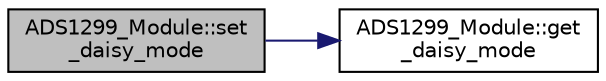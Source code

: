 digraph "ADS1299_Module::set_daisy_mode"
{
 // LATEX_PDF_SIZE
  edge [fontname="Helvetica",fontsize="10",labelfontname="Helvetica",labelfontsize="10"];
  node [fontname="Helvetica",fontsize="10",shape=record];
  rankdir="LR";
  Node1 [label="ADS1299_Module::set\l_daisy_mode",height=0.2,width=0.4,color="black", fillcolor="grey75", style="filled", fontcolor="black",tooltip="Sets whether the device is in daisy chain mode or not."];
  Node1 -> Node2 [color="midnightblue",fontsize="10",style="solid",fontname="Helvetica"];
  Node2 [label="ADS1299_Module::get\l_daisy_mode",height=0.2,width=0.4,color="black", fillcolor="white", style="filled",URL="$class_a_d_s1299___module.html#a5b8a11ad96258d51b8b49fdfd43279da",tooltip="Gets whether the device is in daisy chain mode or not."];
}
